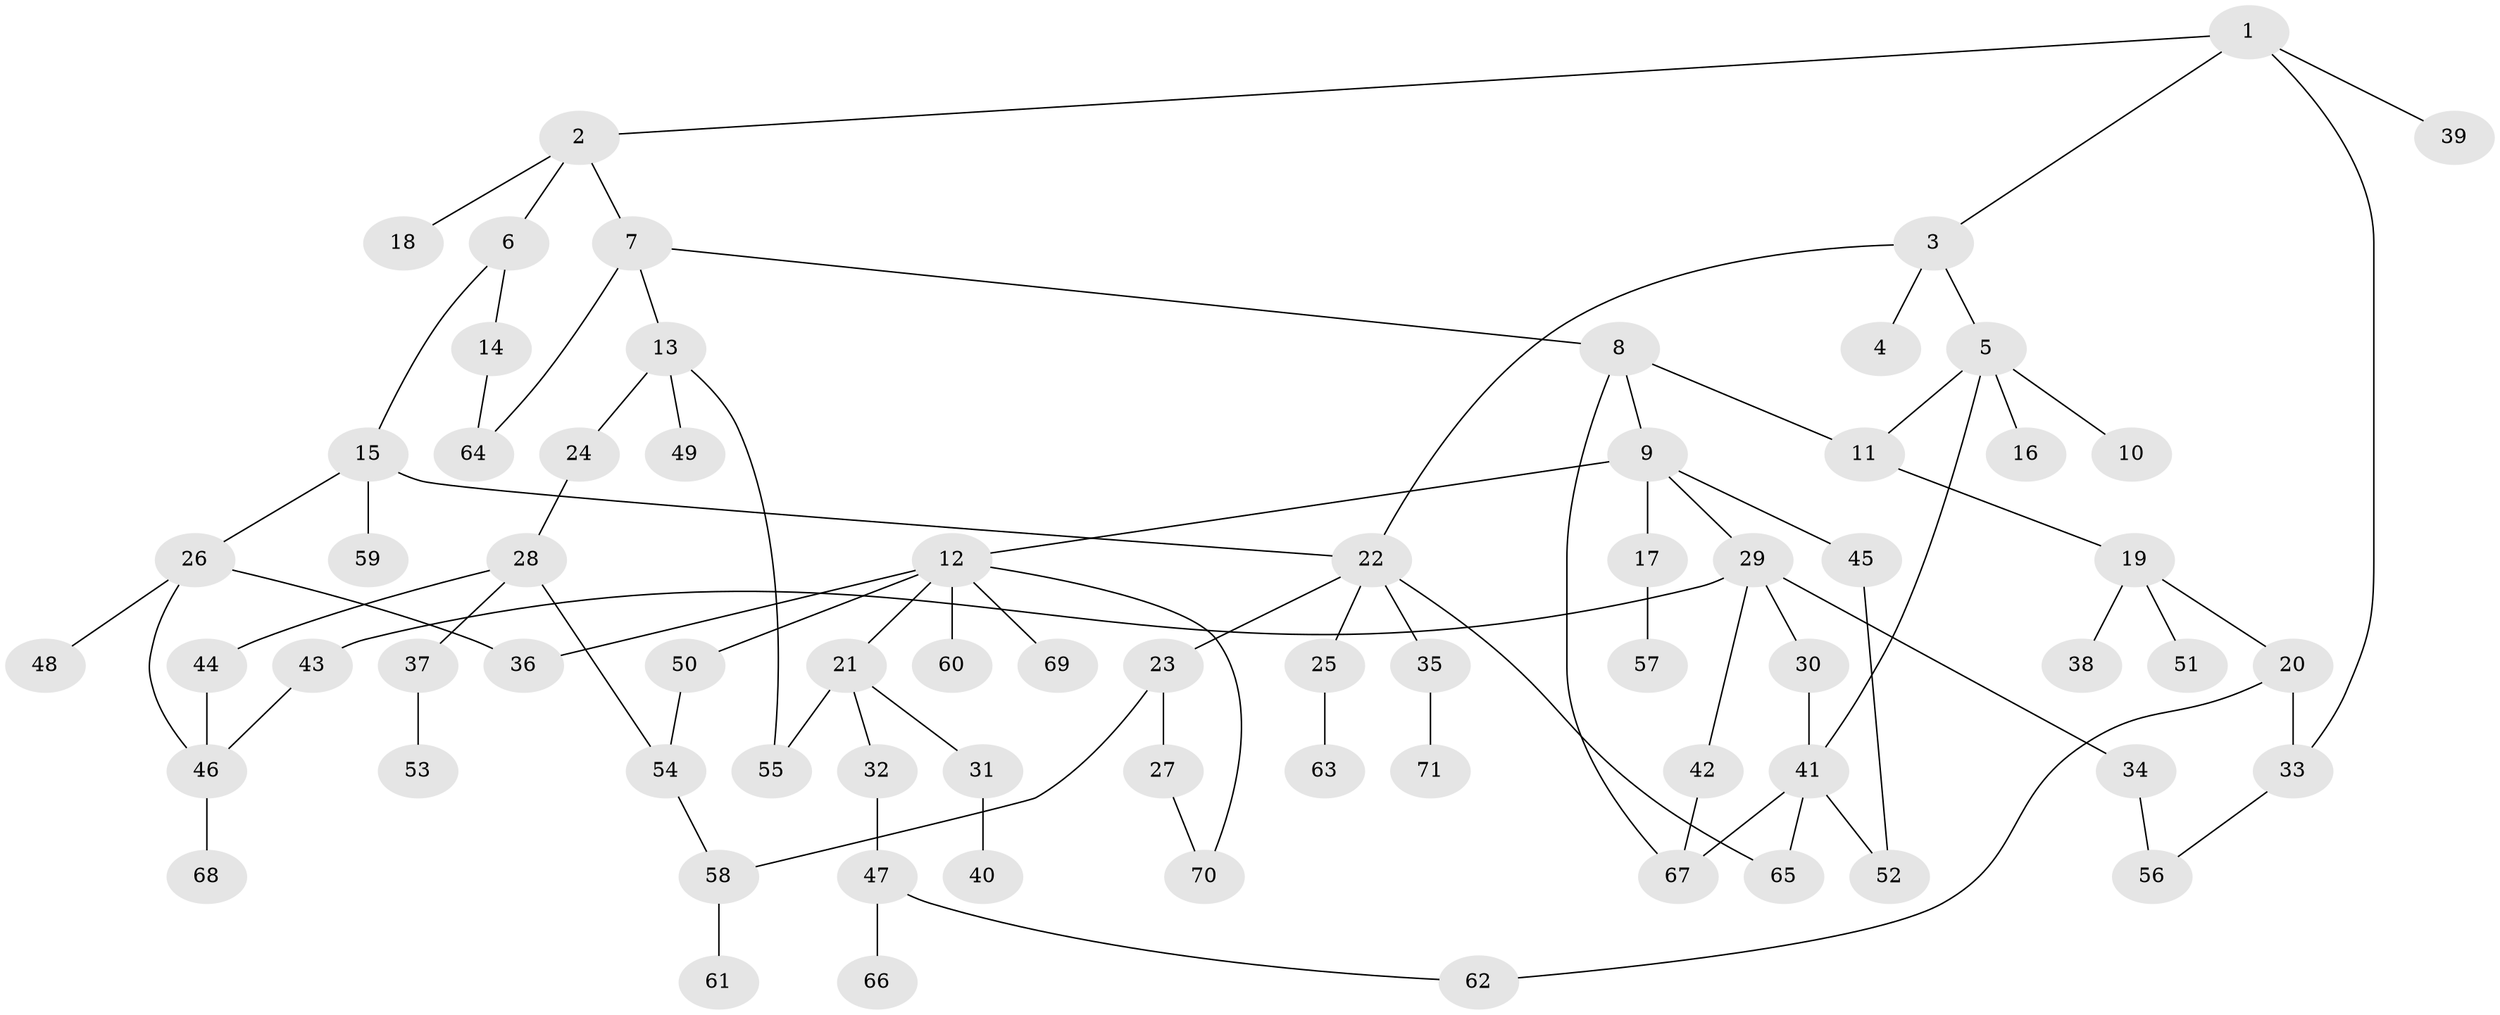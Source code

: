 // coarse degree distribution, {3: 0.11428571428571428, 10: 0.02857142857142857, 1: 0.34285714285714286, 6: 0.05714285714285714, 5: 0.05714285714285714, 7: 0.05714285714285714, 4: 0.08571428571428572, 2: 0.2571428571428571}
// Generated by graph-tools (version 1.1) at 2025/16/03/04/25 18:16:58]
// undirected, 71 vertices, 88 edges
graph export_dot {
graph [start="1"]
  node [color=gray90,style=filled];
  1;
  2;
  3;
  4;
  5;
  6;
  7;
  8;
  9;
  10;
  11;
  12;
  13;
  14;
  15;
  16;
  17;
  18;
  19;
  20;
  21;
  22;
  23;
  24;
  25;
  26;
  27;
  28;
  29;
  30;
  31;
  32;
  33;
  34;
  35;
  36;
  37;
  38;
  39;
  40;
  41;
  42;
  43;
  44;
  45;
  46;
  47;
  48;
  49;
  50;
  51;
  52;
  53;
  54;
  55;
  56;
  57;
  58;
  59;
  60;
  61;
  62;
  63;
  64;
  65;
  66;
  67;
  68;
  69;
  70;
  71;
  1 -- 2;
  1 -- 3;
  1 -- 39;
  1 -- 33;
  2 -- 6;
  2 -- 7;
  2 -- 18;
  3 -- 4;
  3 -- 5;
  3 -- 22;
  5 -- 10;
  5 -- 11;
  5 -- 16;
  5 -- 41;
  6 -- 14;
  6 -- 15;
  7 -- 8;
  7 -- 13;
  7 -- 64;
  8 -- 9;
  8 -- 11;
  8 -- 67;
  9 -- 12;
  9 -- 17;
  9 -- 29;
  9 -- 45;
  11 -- 19;
  12 -- 21;
  12 -- 36;
  12 -- 50;
  12 -- 60;
  12 -- 69;
  12 -- 70;
  13 -- 24;
  13 -- 49;
  13 -- 55;
  14 -- 64;
  15 -- 22;
  15 -- 26;
  15 -- 59;
  17 -- 57;
  19 -- 20;
  19 -- 38;
  19 -- 51;
  20 -- 33;
  20 -- 62;
  21 -- 31;
  21 -- 32;
  21 -- 55;
  22 -- 23;
  22 -- 25;
  22 -- 35;
  22 -- 65;
  23 -- 27;
  23 -- 58;
  24 -- 28;
  25 -- 63;
  26 -- 48;
  26 -- 36;
  26 -- 46;
  27 -- 70;
  28 -- 37;
  28 -- 44;
  28 -- 54;
  29 -- 30;
  29 -- 34;
  29 -- 42;
  29 -- 43;
  30 -- 41;
  31 -- 40;
  32 -- 47;
  33 -- 56;
  34 -- 56;
  35 -- 71;
  37 -- 53;
  41 -- 65;
  41 -- 67;
  41 -- 52;
  42 -- 67;
  43 -- 46;
  44 -- 46;
  45 -- 52;
  46 -- 68;
  47 -- 66;
  47 -- 62;
  50 -- 54;
  54 -- 58;
  58 -- 61;
}
